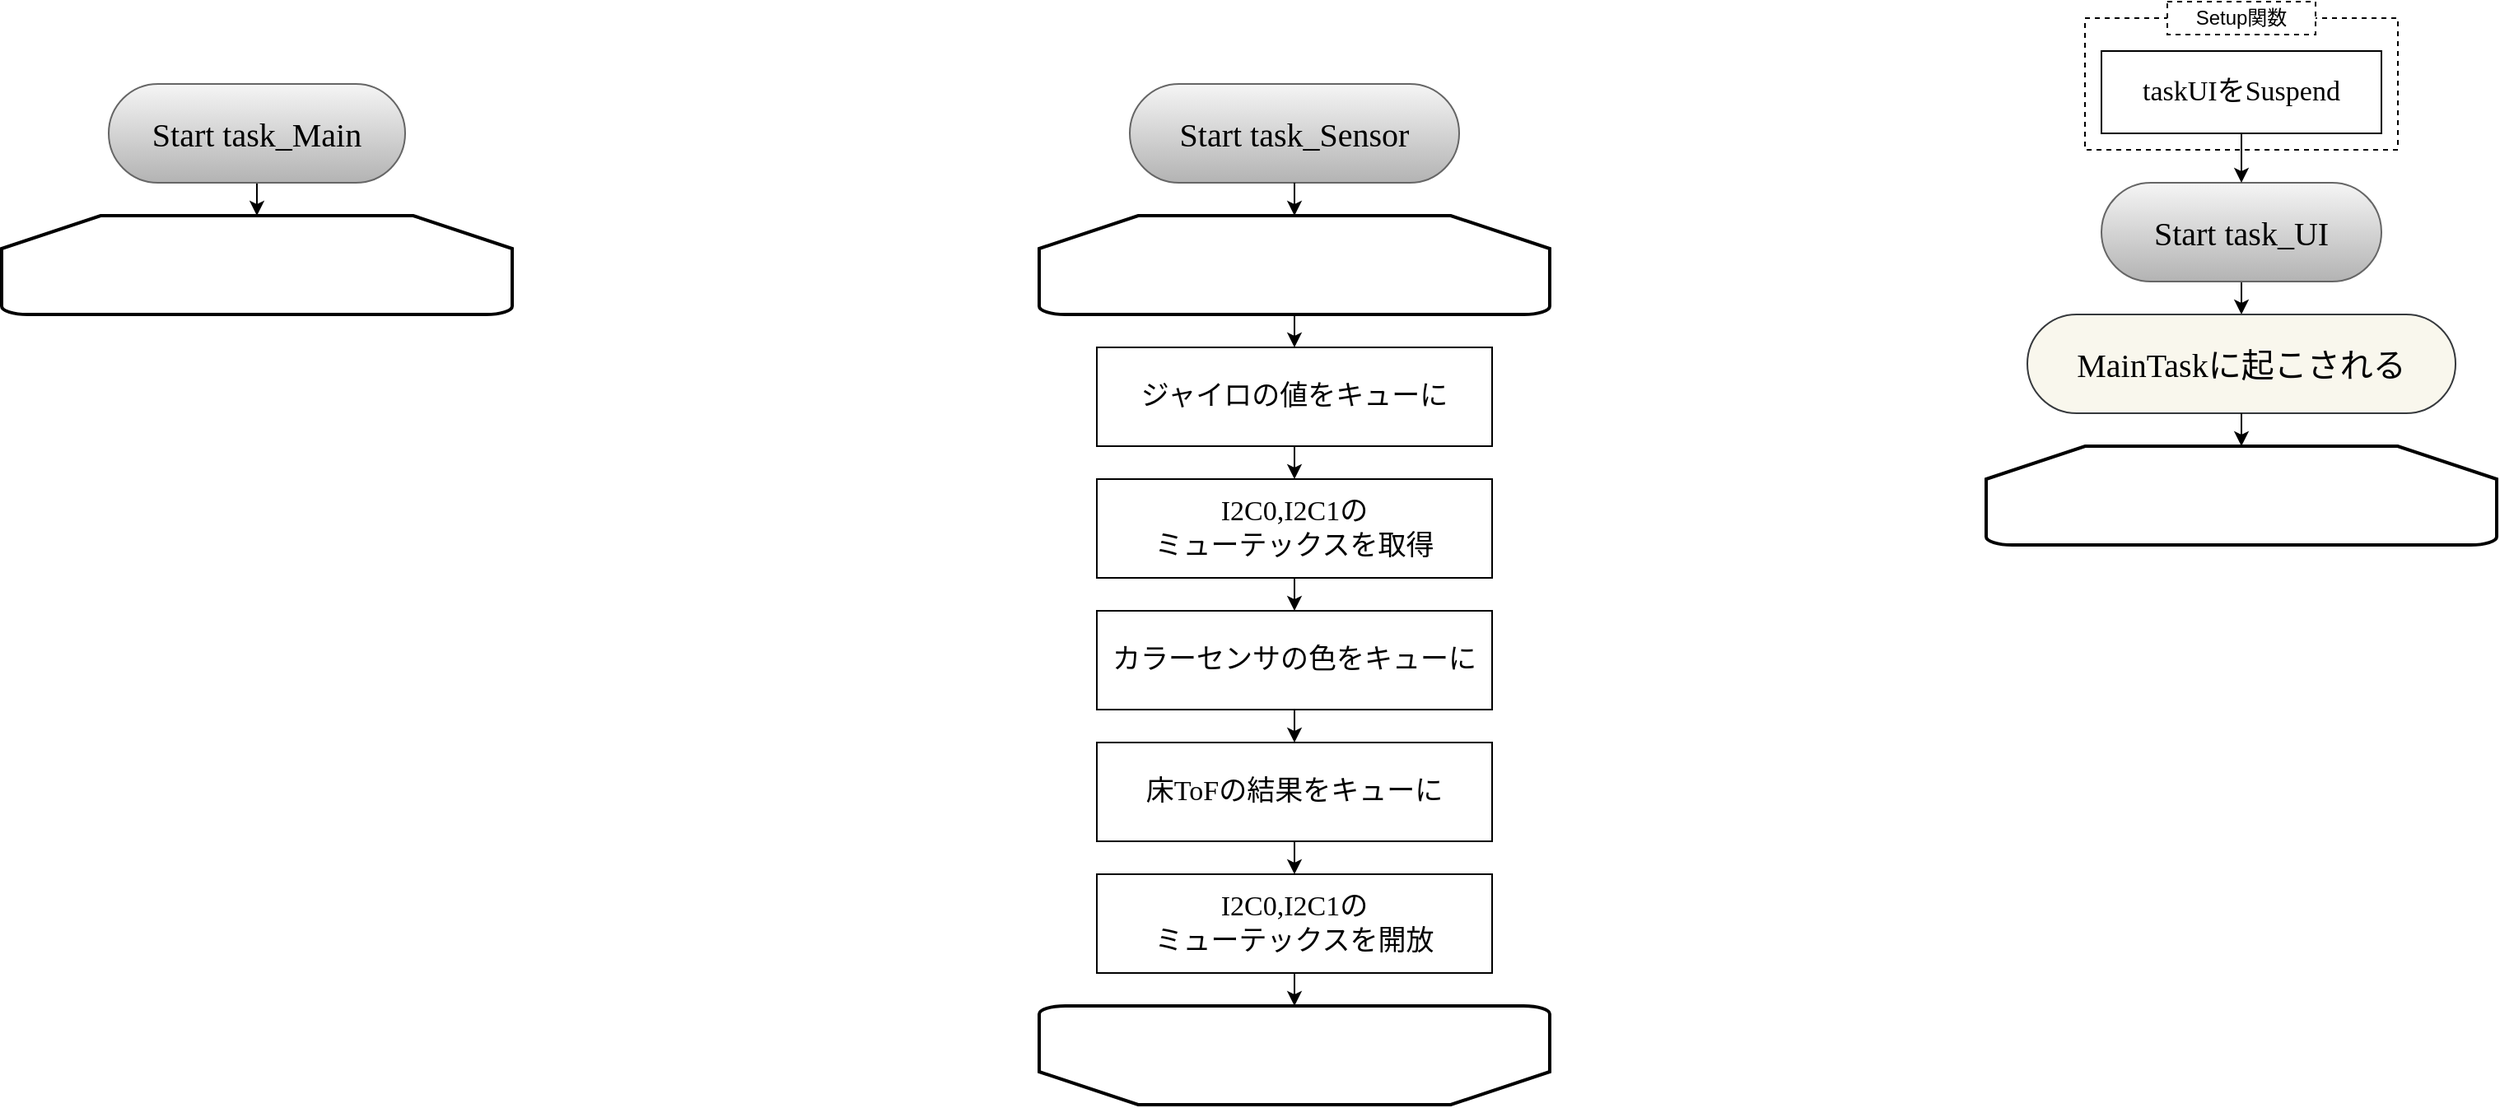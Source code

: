 <mxfile version="22.1.5" type="github">
  <diagram id="C5RBs43oDa-KdzZeNtuy" name="Page-1">
    <mxGraphModel dx="2385" dy="1543" grid="1" gridSize="10" guides="1" tooltips="1" connect="1" arrows="1" fold="1" page="1" pageScale="1" pageWidth="4681" pageHeight="3300" math="0" shadow="0">
      <root>
        <mxCell id="WIyWlLk6GJQsqaUBKTNV-0" />
        <mxCell id="WIyWlLk6GJQsqaUBKTNV-1" parent="WIyWlLk6GJQsqaUBKTNV-0" />
        <mxCell id="kxtuZ_JRuEyIZq0aezZ3-4" style="edgeStyle=orthogonalEdgeStyle;rounded=0;orthogonalLoop=1;jettySize=auto;html=1;exitX=0.5;exitY=1;exitDx=0;exitDy=0;entryX=0.5;entryY=0;entryDx=0;entryDy=0;" edge="1" parent="WIyWlLk6GJQsqaUBKTNV-1" source="kxtuZ_JRuEyIZq0aezZ3-0">
          <mxGeometry relative="1" as="geometry">
            <mxPoint x="170" y="140" as="targetPoint" />
          </mxGeometry>
        </mxCell>
        <mxCell id="kxtuZ_JRuEyIZq0aezZ3-0" value="&lt;font style=&quot;font-size: 20px;&quot; face=&quot;Zen Kaku Gothic New&quot;&gt;Start task_Main&lt;/font&gt;" style="rounded=1;whiteSpace=wrap;html=1;fillColor=#f5f5f5;strokeColor=#666666;gradientColor=#b3b3b3;arcSize=50;" vertex="1" parent="WIyWlLk6GJQsqaUBKTNV-1">
          <mxGeometry x="80" y="60" width="180" height="60" as="geometry" />
        </mxCell>
        <mxCell id="kxtuZ_JRuEyIZq0aezZ3-1" value="&lt;font style=&quot;font-size: 20px;&quot; face=&quot;Zen Kaku Gothic New&quot;&gt;Start task_Sensor&lt;/font&gt;" style="rounded=1;whiteSpace=wrap;html=1;fillColor=#f5f5f5;strokeColor=#666666;gradientColor=#b3b3b3;arcSize=50;" vertex="1" parent="WIyWlLk6GJQsqaUBKTNV-1">
          <mxGeometry x="700" y="60" width="200" height="60" as="geometry" />
        </mxCell>
        <mxCell id="kxtuZ_JRuEyIZq0aezZ3-27" style="edgeStyle=orthogonalEdgeStyle;rounded=0;orthogonalLoop=1;jettySize=auto;html=1;exitX=0.5;exitY=1;exitDx=0;exitDy=0;entryX=0.5;entryY=0;entryDx=0;entryDy=0;" edge="1" parent="WIyWlLk6GJQsqaUBKTNV-1" source="kxtuZ_JRuEyIZq0aezZ3-2" target="kxtuZ_JRuEyIZq0aezZ3-26">
          <mxGeometry relative="1" as="geometry" />
        </mxCell>
        <mxCell id="kxtuZ_JRuEyIZq0aezZ3-2" value="&lt;font style=&quot;font-size: 20px;&quot; face=&quot;Zen Kaku Gothic New&quot;&gt;Start task_UI&lt;br&gt;&lt;/font&gt;" style="rounded=1;whiteSpace=wrap;html=1;fillColor=#f5f5f5;strokeColor=#666666;gradientColor=#b3b3b3;arcSize=50;" vertex="1" parent="WIyWlLk6GJQsqaUBKTNV-1">
          <mxGeometry x="1290" y="120" width="170" height="60" as="geometry" />
        </mxCell>
        <mxCell id="kxtuZ_JRuEyIZq0aezZ3-14" style="edgeStyle=orthogonalEdgeStyle;rounded=0;orthogonalLoop=1;jettySize=auto;html=1;exitX=0.5;exitY=1;exitDx=0;exitDy=0;entryX=0.5;entryY=0;entryDx=0;entryDy=0;" edge="1" parent="WIyWlLk6GJQsqaUBKTNV-1" source="kxtuZ_JRuEyIZq0aezZ3-6" target="kxtuZ_JRuEyIZq0aezZ3-12">
          <mxGeometry relative="1" as="geometry" />
        </mxCell>
        <mxCell id="kxtuZ_JRuEyIZq0aezZ3-6" value="&lt;font style=&quot;font-size: 17px;&quot; data-font-src=&quot;https://fonts.googleapis.com/css?family=Zen+Kaku+Gothic+New&quot; face=&quot;Zen Kaku Gothic New&quot;&gt;I2C0,I2C1の&lt;br&gt;ミューテックスを取得&lt;/font&gt;" style="rounded=0;whiteSpace=wrap;html=1;" vertex="1" parent="WIyWlLk6GJQsqaUBKTNV-1">
          <mxGeometry x="680" y="300" width="240" height="60" as="geometry" />
        </mxCell>
        <mxCell id="kxtuZ_JRuEyIZq0aezZ3-22" style="edgeStyle=orthogonalEdgeStyle;rounded=0;orthogonalLoop=1;jettySize=auto;html=1;exitX=0.5;exitY=1;exitDx=0;exitDy=0;exitPerimeter=0;entryX=0.5;entryY=0;entryDx=0;entryDy=0;" edge="1" parent="WIyWlLk6GJQsqaUBKTNV-1" source="kxtuZ_JRuEyIZq0aezZ3-8" target="kxtuZ_JRuEyIZq0aezZ3-18">
          <mxGeometry relative="1" as="geometry" />
        </mxCell>
        <mxCell id="kxtuZ_JRuEyIZq0aezZ3-8" value="" style="strokeWidth=2;html=1;shape=mxgraph.flowchart.loop_limit;whiteSpace=wrap;" vertex="1" parent="WIyWlLk6GJQsqaUBKTNV-1">
          <mxGeometry x="645" y="140" width="310" height="60" as="geometry" />
        </mxCell>
        <mxCell id="kxtuZ_JRuEyIZq0aezZ3-9" style="edgeStyle=orthogonalEdgeStyle;rounded=0;orthogonalLoop=1;jettySize=auto;html=1;exitX=0.5;exitY=1;exitDx=0;exitDy=0;entryX=0.5;entryY=0;entryDx=0;entryDy=0;entryPerimeter=0;" edge="1" parent="WIyWlLk6GJQsqaUBKTNV-1" source="kxtuZ_JRuEyIZq0aezZ3-1" target="kxtuZ_JRuEyIZq0aezZ3-8">
          <mxGeometry relative="1" as="geometry" />
        </mxCell>
        <mxCell id="kxtuZ_JRuEyIZq0aezZ3-15" style="edgeStyle=orthogonalEdgeStyle;rounded=0;orthogonalLoop=1;jettySize=auto;html=1;exitX=0.5;exitY=1;exitDx=0;exitDy=0;entryX=0.5;entryY=0;entryDx=0;entryDy=0;" edge="1" parent="WIyWlLk6GJQsqaUBKTNV-1" source="kxtuZ_JRuEyIZq0aezZ3-12" target="kxtuZ_JRuEyIZq0aezZ3-13">
          <mxGeometry relative="1" as="geometry" />
        </mxCell>
        <mxCell id="kxtuZ_JRuEyIZq0aezZ3-12" value="&lt;font face=&quot;Zen Kaku Gothic New&quot;&gt;&lt;span style=&quot;font-size: 17px;&quot;&gt;カラーセンサの色をキューに&lt;/span&gt;&lt;/font&gt;" style="rounded=0;whiteSpace=wrap;html=1;" vertex="1" parent="WIyWlLk6GJQsqaUBKTNV-1">
          <mxGeometry x="680" y="380" width="240" height="60" as="geometry" />
        </mxCell>
        <mxCell id="kxtuZ_JRuEyIZq0aezZ3-17" style="edgeStyle=orthogonalEdgeStyle;rounded=0;orthogonalLoop=1;jettySize=auto;html=1;exitX=0.5;exitY=1;exitDx=0;exitDy=0;entryX=0.5;entryY=0;entryDx=0;entryDy=0;" edge="1" parent="WIyWlLk6GJQsqaUBKTNV-1" source="kxtuZ_JRuEyIZq0aezZ3-13" target="kxtuZ_JRuEyIZq0aezZ3-16">
          <mxGeometry relative="1" as="geometry" />
        </mxCell>
        <mxCell id="kxtuZ_JRuEyIZq0aezZ3-13" value="&lt;font face=&quot;Zen Kaku Gothic New&quot;&gt;&lt;span style=&quot;font-size: 17px;&quot;&gt;床ToFの結果をキューに&lt;/span&gt;&lt;/font&gt;" style="rounded=0;whiteSpace=wrap;html=1;" vertex="1" parent="WIyWlLk6GJQsqaUBKTNV-1">
          <mxGeometry x="680" y="460" width="240" height="60" as="geometry" />
        </mxCell>
        <mxCell id="kxtuZ_JRuEyIZq0aezZ3-16" value="&lt;font style=&quot;font-size: 17px;&quot; data-font-src=&quot;https://fonts.googleapis.com/css?family=Zen+Kaku+Gothic+New&quot; face=&quot;Zen Kaku Gothic New&quot;&gt;I2C0,I2C1の&lt;br&gt;ミューテックスを開放&lt;/font&gt;" style="rounded=0;whiteSpace=wrap;html=1;" vertex="1" parent="WIyWlLk6GJQsqaUBKTNV-1">
          <mxGeometry x="680" y="540" width="240" height="60" as="geometry" />
        </mxCell>
        <mxCell id="kxtuZ_JRuEyIZq0aezZ3-23" style="edgeStyle=orthogonalEdgeStyle;rounded=0;orthogonalLoop=1;jettySize=auto;html=1;exitX=0.5;exitY=1;exitDx=0;exitDy=0;entryX=0.5;entryY=0;entryDx=0;entryDy=0;" edge="1" parent="WIyWlLk6GJQsqaUBKTNV-1" source="kxtuZ_JRuEyIZq0aezZ3-18" target="kxtuZ_JRuEyIZq0aezZ3-6">
          <mxGeometry relative="1" as="geometry" />
        </mxCell>
        <mxCell id="kxtuZ_JRuEyIZq0aezZ3-18" value="&lt;font face=&quot;Zen Kaku Gothic New&quot;&gt;&lt;span style=&quot;font-size: 17px;&quot;&gt;ジャイロの値をキューに&lt;/span&gt;&lt;/font&gt;" style="rounded=0;whiteSpace=wrap;html=1;" vertex="1" parent="WIyWlLk6GJQsqaUBKTNV-1">
          <mxGeometry x="680" y="220" width="240" height="60" as="geometry" />
        </mxCell>
        <mxCell id="kxtuZ_JRuEyIZq0aezZ3-24" value="" style="strokeWidth=2;html=1;shape=mxgraph.flowchart.loop_limit;whiteSpace=wrap;rotation=-180;" vertex="1" parent="WIyWlLk6GJQsqaUBKTNV-1">
          <mxGeometry x="645" y="620" width="310" height="60" as="geometry" />
        </mxCell>
        <mxCell id="kxtuZ_JRuEyIZq0aezZ3-25" style="edgeStyle=orthogonalEdgeStyle;rounded=0;orthogonalLoop=1;jettySize=auto;html=1;exitX=0.5;exitY=1;exitDx=0;exitDy=0;entryX=0.5;entryY=1;entryDx=0;entryDy=0;entryPerimeter=0;" edge="1" parent="WIyWlLk6GJQsqaUBKTNV-1" source="kxtuZ_JRuEyIZq0aezZ3-16" target="kxtuZ_JRuEyIZq0aezZ3-24">
          <mxGeometry relative="1" as="geometry" />
        </mxCell>
        <mxCell id="kxtuZ_JRuEyIZq0aezZ3-26" value="&lt;font style=&quot;font-size: 20px;&quot; face=&quot;Zen Kaku Gothic New&quot;&gt;MainTaskに起こされる&lt;br&gt;&lt;/font&gt;" style="rounded=1;whiteSpace=wrap;html=1;arcSize=50;fillColor=#f9f7ed;strokeColor=#36393d;" vertex="1" parent="WIyWlLk6GJQsqaUBKTNV-1">
          <mxGeometry x="1245" y="200" width="260" height="60" as="geometry" />
        </mxCell>
        <mxCell id="kxtuZ_JRuEyIZq0aezZ3-29" style="edgeStyle=orthogonalEdgeStyle;rounded=0;orthogonalLoop=1;jettySize=auto;html=1;exitX=0.5;exitY=1;exitDx=0;exitDy=0;entryX=0.5;entryY=0;entryDx=0;entryDy=0;" edge="1" parent="WIyWlLk6GJQsqaUBKTNV-1" source="kxtuZ_JRuEyIZq0aezZ3-28" target="kxtuZ_JRuEyIZq0aezZ3-2">
          <mxGeometry relative="1" as="geometry" />
        </mxCell>
        <mxCell id="kxtuZ_JRuEyIZq0aezZ3-28" value="&lt;font style=&quot;font-size: 17px;&quot; data-font-src=&quot;https://fonts.googleapis.com/css?family=Zen+Kaku+Gothic+New&quot; face=&quot;Zen Kaku Gothic New&quot;&gt;taskUIをSuspend&lt;/font&gt;" style="rounded=0;whiteSpace=wrap;html=1;" vertex="1" parent="WIyWlLk6GJQsqaUBKTNV-1">
          <mxGeometry x="1290" y="40" width="170" height="50" as="geometry" />
        </mxCell>
        <mxCell id="kxtuZ_JRuEyIZq0aezZ3-30" value="" style="rounded=0;whiteSpace=wrap;html=1;fillColor=none;dashed=1;" vertex="1" parent="WIyWlLk6GJQsqaUBKTNV-1">
          <mxGeometry x="1280" y="20" width="190" height="80" as="geometry" />
        </mxCell>
        <mxCell id="kxtuZ_JRuEyIZq0aezZ3-31" value="Setup関数" style="rounded=0;whiteSpace=wrap;html=1;strokeColor=default;dashed=1;" vertex="1" parent="WIyWlLk6GJQsqaUBKTNV-1">
          <mxGeometry x="1330" y="10" width="90" height="20" as="geometry" />
        </mxCell>
        <mxCell id="kxtuZ_JRuEyIZq0aezZ3-32" value="" style="strokeWidth=2;html=1;shape=mxgraph.flowchart.loop_limit;whiteSpace=wrap;" vertex="1" parent="WIyWlLk6GJQsqaUBKTNV-1">
          <mxGeometry x="1220" y="280" width="310" height="60" as="geometry" />
        </mxCell>
        <mxCell id="kxtuZ_JRuEyIZq0aezZ3-33" style="edgeStyle=orthogonalEdgeStyle;rounded=0;orthogonalLoop=1;jettySize=auto;html=1;exitX=0.5;exitY=1;exitDx=0;exitDy=0;entryX=0.5;entryY=0;entryDx=0;entryDy=0;entryPerimeter=0;" edge="1" parent="WIyWlLk6GJQsqaUBKTNV-1" source="kxtuZ_JRuEyIZq0aezZ3-26" target="kxtuZ_JRuEyIZq0aezZ3-32">
          <mxGeometry relative="1" as="geometry" />
        </mxCell>
        <mxCell id="kxtuZ_JRuEyIZq0aezZ3-34" value="" style="strokeWidth=2;html=1;shape=mxgraph.flowchart.loop_limit;whiteSpace=wrap;" vertex="1" parent="WIyWlLk6GJQsqaUBKTNV-1">
          <mxGeometry x="15" y="140" width="310" height="60" as="geometry" />
        </mxCell>
      </root>
    </mxGraphModel>
  </diagram>
</mxfile>
